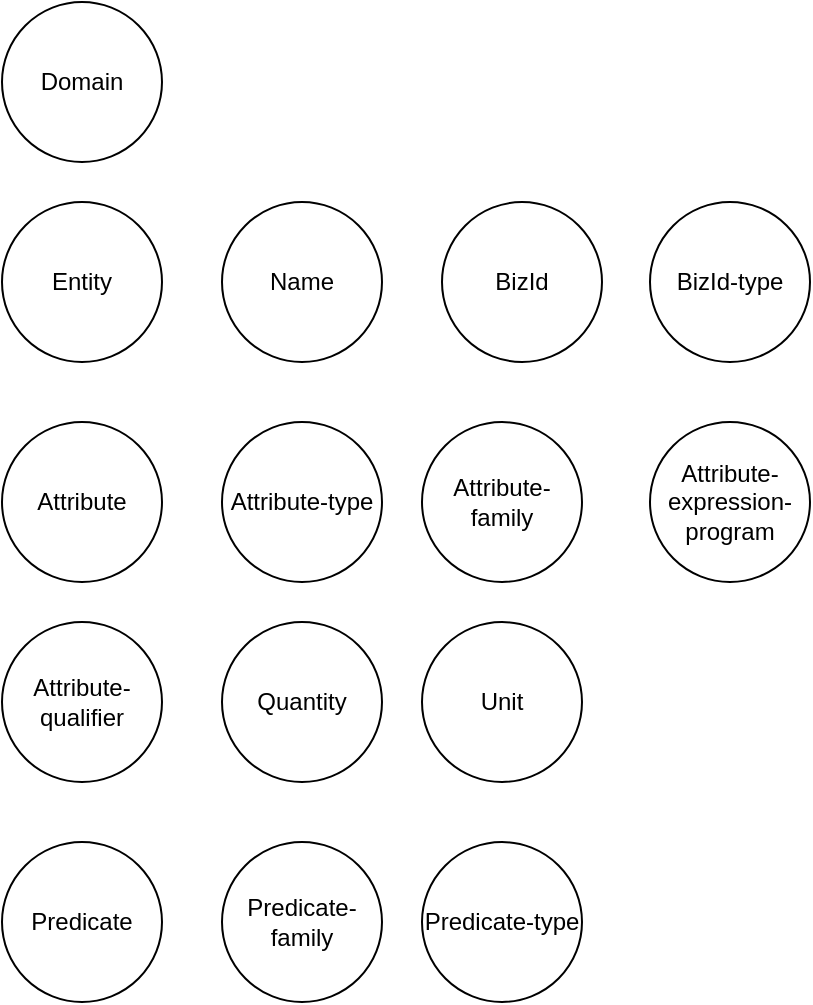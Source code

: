 <mxfile version="20.7.4" type="github">
  <diagram id="8liCXzgkEdSbJFoIxL7y" name="Page-1">
    <mxGraphModel dx="1306" dy="836" grid="1" gridSize="10" guides="1" tooltips="1" connect="1" arrows="1" fold="1" page="1" pageScale="1" pageWidth="850" pageHeight="1100" math="0" shadow="0">
      <root>
        <mxCell id="0" />
        <mxCell id="1" parent="0" />
        <mxCell id="UGJ1L-JOxJOwggU-99r5-1" value="Predicate-family" style="ellipse;whiteSpace=wrap;html=1;aspect=fixed;" vertex="1" parent="1">
          <mxGeometry x="170" y="670" width="80" height="80" as="geometry" />
        </mxCell>
        <mxCell id="UGJ1L-JOxJOwggU-99r5-2" value="Quantity" style="ellipse;whiteSpace=wrap;html=1;aspect=fixed;" vertex="1" parent="1">
          <mxGeometry x="170" y="560" width="80" height="80" as="geometry" />
        </mxCell>
        <mxCell id="UGJ1L-JOxJOwggU-99r5-3" value="Attribute-type" style="ellipse;whiteSpace=wrap;html=1;aspect=fixed;" vertex="1" parent="1">
          <mxGeometry x="170" y="460" width="80" height="80" as="geometry" />
        </mxCell>
        <mxCell id="UGJ1L-JOxJOwggU-99r5-4" value="Name" style="ellipse;whiteSpace=wrap;html=1;aspect=fixed;" vertex="1" parent="1">
          <mxGeometry x="170" y="350" width="80" height="80" as="geometry" />
        </mxCell>
        <mxCell id="UGJ1L-JOxJOwggU-99r5-5" value="BizId" style="ellipse;whiteSpace=wrap;html=1;aspect=fixed;" vertex="1" parent="1">
          <mxGeometry x="280" y="350" width="80" height="80" as="geometry" />
        </mxCell>
        <mxCell id="UGJ1L-JOxJOwggU-99r5-6" value="Predicate" style="ellipse;whiteSpace=wrap;html=1;aspect=fixed;" vertex="1" parent="1">
          <mxGeometry x="60" y="670" width="80" height="80" as="geometry" />
        </mxCell>
        <mxCell id="UGJ1L-JOxJOwggU-99r5-7" value="Attribute-qualifier" style="ellipse;whiteSpace=wrap;html=1;aspect=fixed;" vertex="1" parent="1">
          <mxGeometry x="60" y="560" width="80" height="80" as="geometry" />
        </mxCell>
        <mxCell id="UGJ1L-JOxJOwggU-99r5-8" value="Attribute" style="ellipse;whiteSpace=wrap;html=1;aspect=fixed;" vertex="1" parent="1">
          <mxGeometry x="60" y="460" width="80" height="80" as="geometry" />
        </mxCell>
        <mxCell id="UGJ1L-JOxJOwggU-99r5-9" value="Entity" style="ellipse;whiteSpace=wrap;html=1;aspect=fixed;" vertex="1" parent="1">
          <mxGeometry x="60" y="350" width="80" height="80" as="geometry" />
        </mxCell>
        <mxCell id="UGJ1L-JOxJOwggU-99r5-10" value="Domain" style="ellipse;whiteSpace=wrap;html=1;aspect=fixed;" vertex="1" parent="1">
          <mxGeometry x="60" y="250" width="80" height="80" as="geometry" />
        </mxCell>
        <mxCell id="UGJ1L-JOxJOwggU-99r5-11" value="BizId-type" style="ellipse;whiteSpace=wrap;html=1;aspect=fixed;" vertex="1" parent="1">
          <mxGeometry x="384" y="350" width="80" height="80" as="geometry" />
        </mxCell>
        <mxCell id="UGJ1L-JOxJOwggU-99r5-12" value="Unit" style="ellipse;whiteSpace=wrap;html=1;aspect=fixed;" vertex="1" parent="1">
          <mxGeometry x="270" y="560" width="80" height="80" as="geometry" />
        </mxCell>
        <mxCell id="UGJ1L-JOxJOwggU-99r5-13" value="Attribute-family" style="ellipse;whiteSpace=wrap;html=1;aspect=fixed;" vertex="1" parent="1">
          <mxGeometry x="270" y="460" width="80" height="80" as="geometry" />
        </mxCell>
        <mxCell id="UGJ1L-JOxJOwggU-99r5-14" value="Attribute-expression-program" style="ellipse;whiteSpace=wrap;html=1;aspect=fixed;" vertex="1" parent="1">
          <mxGeometry x="384" y="460" width="80" height="80" as="geometry" />
        </mxCell>
        <mxCell id="UGJ1L-JOxJOwggU-99r5-15" value="Predicate-type" style="ellipse;whiteSpace=wrap;html=1;aspect=fixed;" vertex="1" parent="1">
          <mxGeometry x="270" y="670" width="80" height="80" as="geometry" />
        </mxCell>
      </root>
    </mxGraphModel>
  </diagram>
</mxfile>
